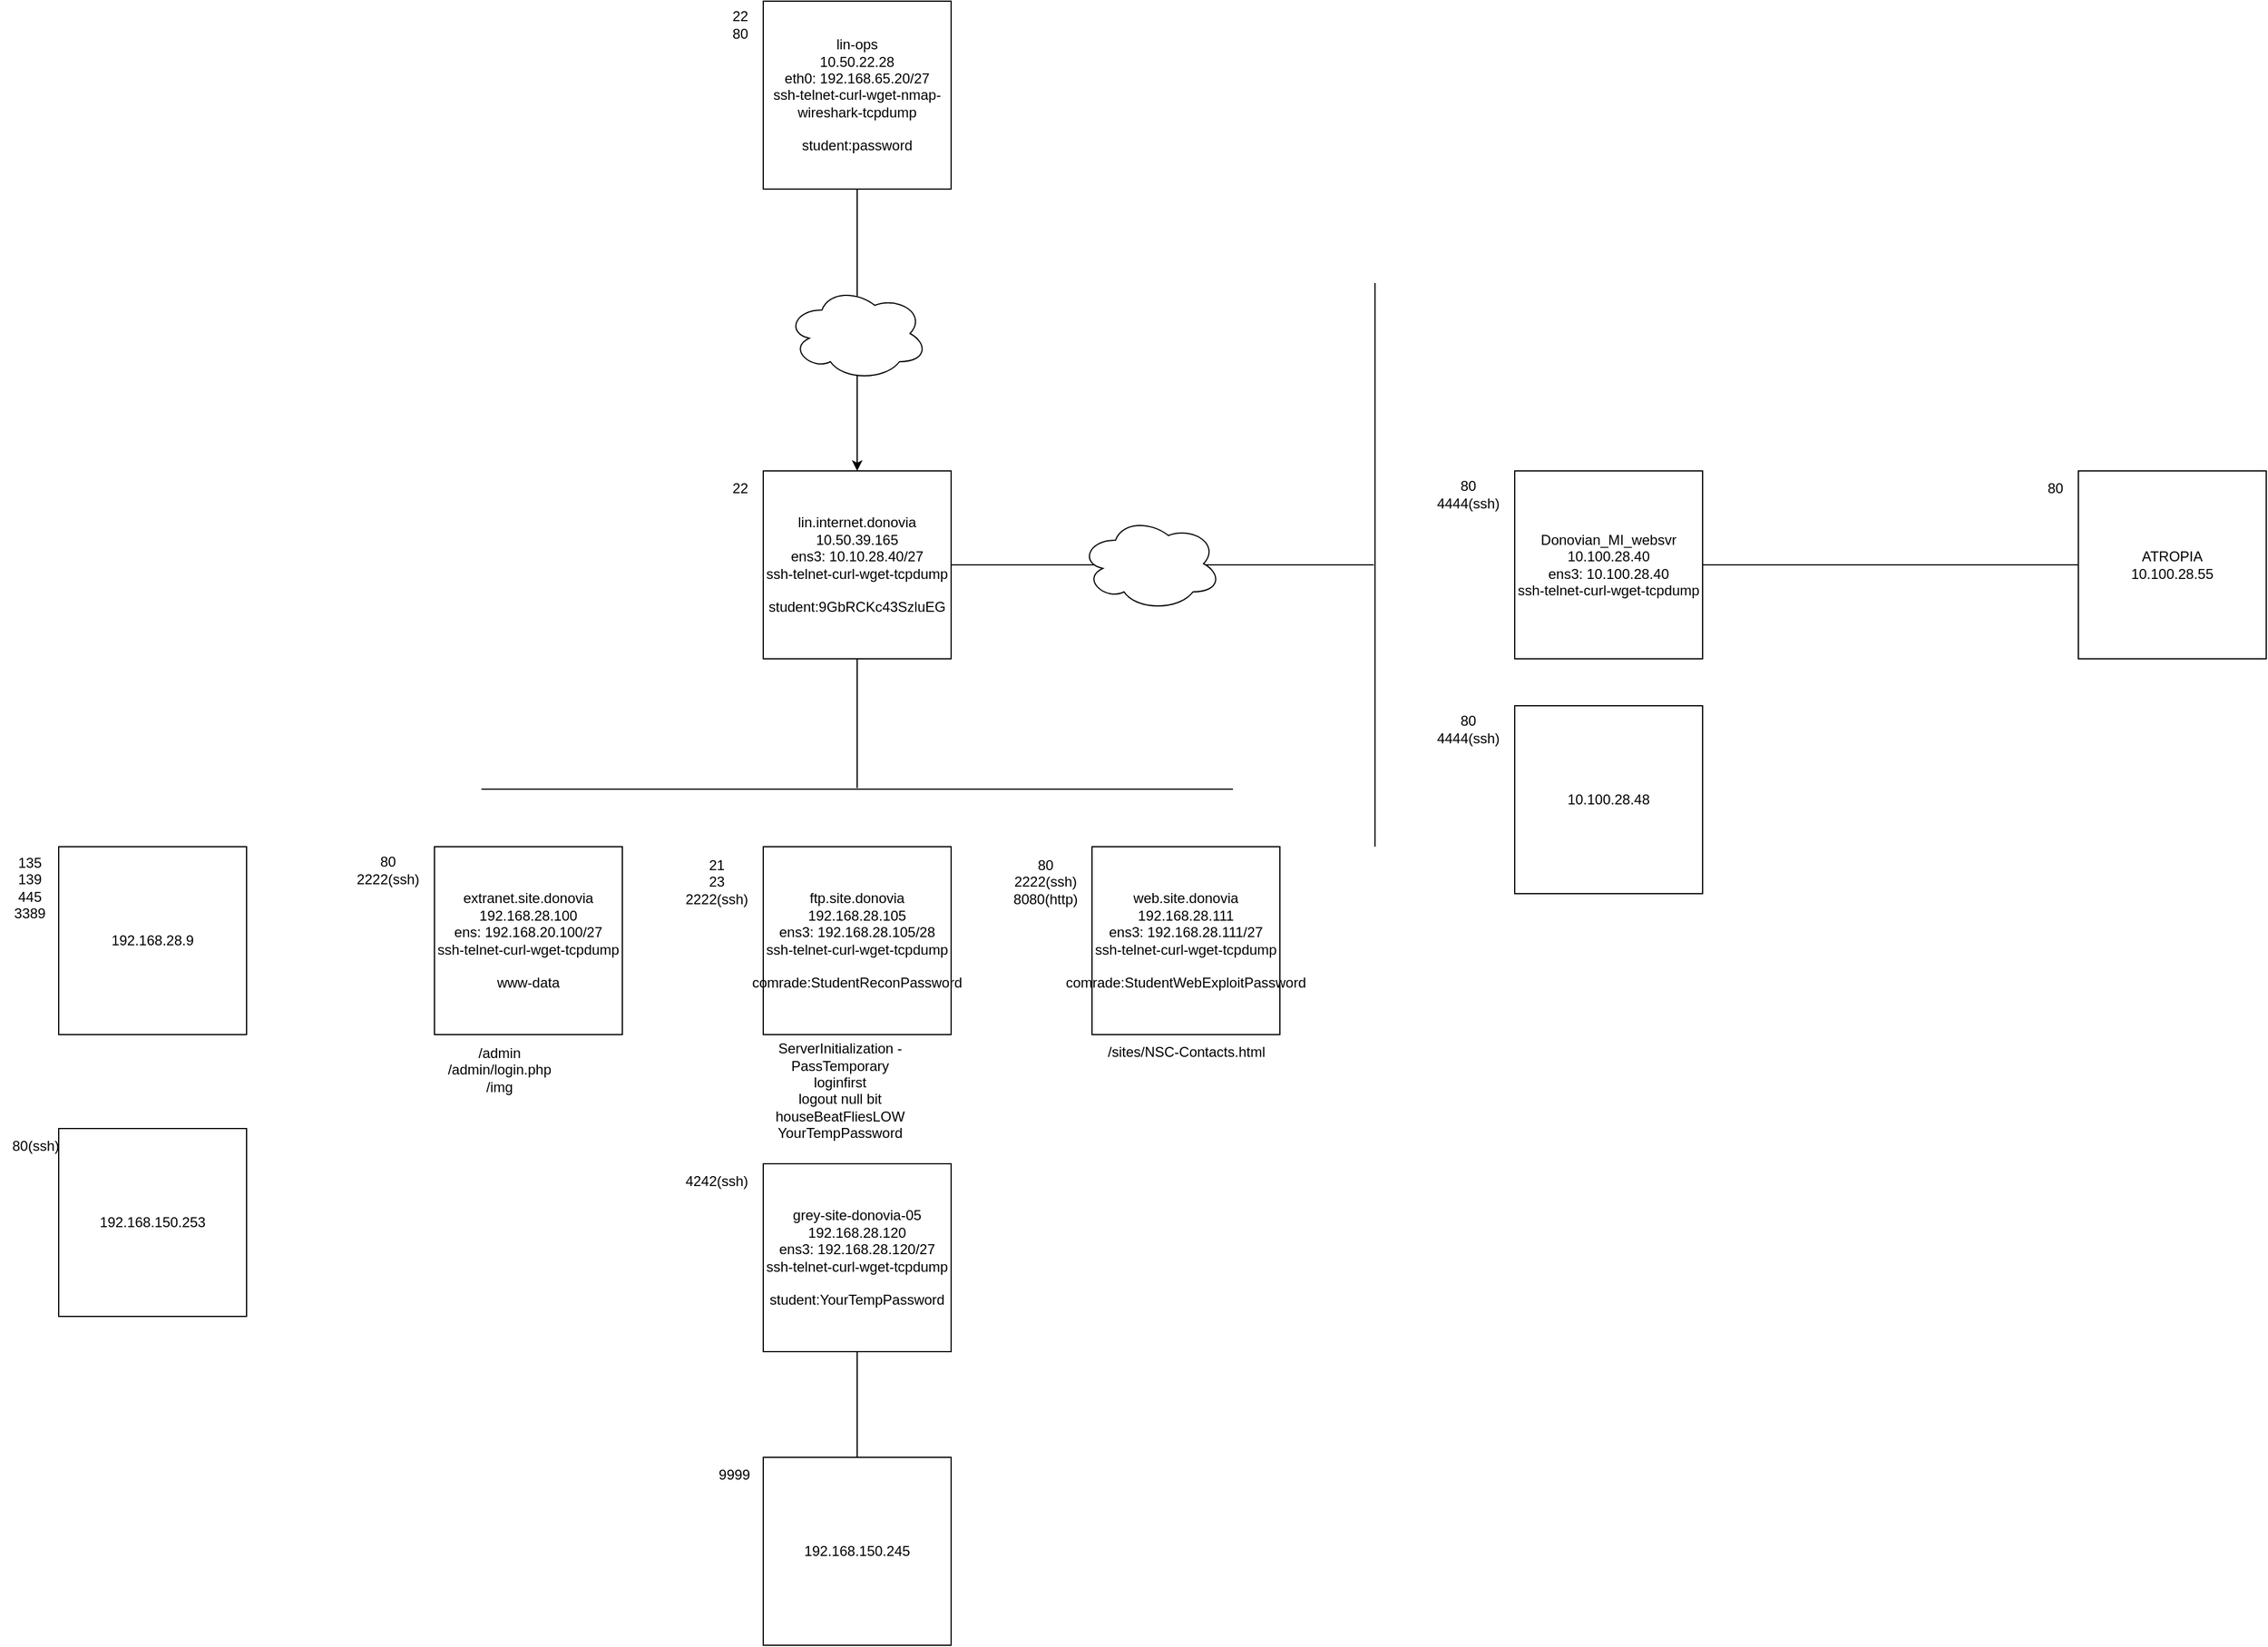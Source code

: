 <mxfile version="21.3.5" type="github">
  <diagram name="Page-1" id="GBd0BXuGBd-nfM0JVYe7">
    <mxGraphModel dx="2376" dy="757" grid="1" gridSize="10" guides="1" tooltips="1" connect="1" arrows="1" fold="1" page="1" pageScale="1" pageWidth="850" pageHeight="1100" math="0" shadow="0">
      <root>
        <mxCell id="0" />
        <mxCell id="1" parent="0" />
        <mxCell id="7IOt7IsW9sF5NG7Idb-Z-2" value="&lt;div&gt;lin-ops&lt;/div&gt;&lt;div&gt;10.50.22.28&lt;/div&gt;&lt;div&gt;eth0: 192.168.65.20/27&lt;/div&gt;&lt;div&gt;ssh-telnet-curl-wget-nmap-wireshark-tcpdump&lt;/div&gt;&lt;div&gt;&lt;br&gt;&lt;/div&gt;&lt;div&gt;student:password&lt;br&gt;&lt;/div&gt;" style="whiteSpace=wrap;html=1;aspect=fixed;" parent="1" vertex="1">
          <mxGeometry x="320" y="40" width="160" height="160" as="geometry" />
        </mxCell>
        <mxCell id="7IOt7IsW9sF5NG7Idb-Z-3" value="&lt;div&gt;22&lt;/div&gt;&lt;div&gt;80&lt;br&gt;&lt;/div&gt;" style="text;html=1;align=center;verticalAlign=middle;resizable=0;points=[];autosize=1;strokeColor=none;fillColor=none;" parent="1" vertex="1">
          <mxGeometry x="280" y="40" width="40" height="40" as="geometry" />
        </mxCell>
        <mxCell id="7IOt7IsW9sF5NG7Idb-Z-4" value="&lt;div&gt;lin.internet.donovia&lt;br&gt;&lt;/div&gt;&lt;div&gt;10.50.39.165&lt;/div&gt;&lt;div&gt;ens3: 10.10.28.40/27&lt;/div&gt;&lt;div&gt;ssh-telnet-curl-wget-tcpdump&lt;/div&gt;&lt;div&gt;&lt;br&gt;&lt;/div&gt;&lt;div&gt;student:9GbRCKc43SzluEG&lt;br&gt;&lt;/div&gt;" style="whiteSpace=wrap;html=1;aspect=fixed;" parent="1" vertex="1">
          <mxGeometry x="320" y="440" width="160" height="160" as="geometry" />
        </mxCell>
        <mxCell id="7IOt7IsW9sF5NG7Idb-Z-5" value="" style="endArrow=classic;html=1;rounded=0;exitX=0.5;exitY=1;exitDx=0;exitDy=0;entryX=0.5;entryY=0;entryDx=0;entryDy=0;" parent="1" source="7IOt7IsW9sF5NG7Idb-Z-2" target="7IOt7IsW9sF5NG7Idb-Z-4" edge="1">
          <mxGeometry width="50" height="50" relative="1" as="geometry">
            <mxPoint x="440" y="370" as="sourcePoint" />
            <mxPoint x="490" y="320" as="targetPoint" />
          </mxGeometry>
        </mxCell>
        <mxCell id="7IOt7IsW9sF5NG7Idb-Z-6" value="" style="ellipse;shape=cloud;whiteSpace=wrap;html=1;" parent="1" vertex="1">
          <mxGeometry x="340" y="283" width="120" height="80" as="geometry" />
        </mxCell>
        <mxCell id="7IOt7IsW9sF5NG7Idb-Z-7" value="22" style="text;html=1;align=center;verticalAlign=middle;resizable=0;points=[];autosize=1;strokeColor=none;fillColor=none;" parent="1" vertex="1">
          <mxGeometry x="280" y="440" width="40" height="30" as="geometry" />
        </mxCell>
        <mxCell id="7IOt7IsW9sF5NG7Idb-Z-16" value="&lt;div&gt;extranet.site.donovia&lt;br&gt;&lt;/div&gt;&lt;div&gt;192.168.28.100&lt;/div&gt;&lt;div&gt;ens: 192.168.20.100/27&lt;/div&gt;&lt;div&gt;ssh-telnet-curl-wget-tcpdump&lt;/div&gt;&lt;div&gt;&lt;br&gt;&lt;/div&gt;&lt;div&gt;www-data&lt;br&gt;&lt;/div&gt;" style="whiteSpace=wrap;html=1;aspect=fixed;" parent="1" vertex="1">
          <mxGeometry x="40" y="760" width="160" height="160" as="geometry" />
        </mxCell>
        <mxCell id="7IOt7IsW9sF5NG7Idb-Z-17" value="&lt;div&gt;80&lt;/div&gt;&lt;div&gt;2222(ssh)&lt;br&gt;&lt;/div&gt;" style="text;html=1;align=center;verticalAlign=middle;resizable=0;points=[];autosize=1;strokeColor=none;fillColor=none;" parent="1" vertex="1">
          <mxGeometry x="-40" y="760" width="80" height="40" as="geometry" />
        </mxCell>
        <mxCell id="7IOt7IsW9sF5NG7Idb-Z-18" value="&lt;div&gt;ftp.site.donovia&lt;br&gt;&lt;/div&gt;&lt;div&gt;192.168.28.105&lt;/div&gt;&lt;div&gt;ens3: 192.168.28.105/28&lt;br&gt;&lt;/div&gt;&lt;div&gt;ssh-telnet-curl-wget-tcpdump&lt;/div&gt;&lt;div&gt;&lt;br&gt;&lt;/div&gt;&lt;div&gt;comrade:StudentReconPassword&lt;/div&gt;" style="whiteSpace=wrap;html=1;aspect=fixed;" parent="1" vertex="1">
          <mxGeometry x="320" y="760" width="160" height="160" as="geometry" />
        </mxCell>
        <mxCell id="7IOt7IsW9sF5NG7Idb-Z-19" value="&lt;div&gt;21&lt;/div&gt;&lt;div&gt;23&lt;/div&gt;&lt;div&gt;2222(ssh)&lt;br&gt;&lt;/div&gt;" style="text;html=1;align=center;verticalAlign=middle;resizable=0;points=[];autosize=1;strokeColor=none;fillColor=none;" parent="1" vertex="1">
          <mxGeometry x="240" y="760" width="80" height="60" as="geometry" />
        </mxCell>
        <mxCell id="7IOt7IsW9sF5NG7Idb-Z-20" value="&lt;div&gt;web.site.donovia&lt;br&gt;&lt;/div&gt;&lt;div&gt;192.168.28.111&lt;/div&gt;&lt;div&gt;ens3: 192.168.28.111/27&lt;/div&gt;&lt;div&gt;ssh-telnet-curl-wget-tcpdump&lt;/div&gt;&lt;div&gt;&lt;br&gt;&lt;/div&gt;&lt;div&gt;comrade:StudentWebExploitPassword&lt;/div&gt;" style="whiteSpace=wrap;html=1;aspect=fixed;" parent="1" vertex="1">
          <mxGeometry x="600" y="760" width="160" height="160" as="geometry" />
        </mxCell>
        <mxCell id="7IOt7IsW9sF5NG7Idb-Z-21" value="&lt;div&gt;80&lt;/div&gt;&lt;div&gt;2222(ssh)&lt;/div&gt;&lt;div&gt;8080(http)&lt;br&gt;&lt;/div&gt;" style="text;html=1;align=center;verticalAlign=middle;resizable=0;points=[];autosize=1;strokeColor=none;fillColor=none;" parent="1" vertex="1">
          <mxGeometry x="520" y="760" width="80" height="60" as="geometry" />
        </mxCell>
        <mxCell id="7IOt7IsW9sF5NG7Idb-Z-22" value="&lt;div&gt;grey-site-donovia-05&lt;br&gt;&lt;/div&gt;&lt;div&gt;192.168.28.120&lt;/div&gt;&lt;div&gt;ens3: 192.168.28.120/27&lt;/div&gt;&lt;div&gt;ssh-telnet-curl-wget-tcpdump&lt;/div&gt;&lt;div&gt;&lt;br&gt;&lt;/div&gt;&lt;div&gt;student:YourTempPassword&lt;br&gt;&lt;/div&gt;" style="whiteSpace=wrap;html=1;aspect=fixed;" parent="1" vertex="1">
          <mxGeometry x="320" y="1030" width="160" height="160" as="geometry" />
        </mxCell>
        <mxCell id="7IOt7IsW9sF5NG7Idb-Z-23" value="4242(ssh)" style="text;html=1;align=center;verticalAlign=middle;resizable=0;points=[];autosize=1;strokeColor=none;fillColor=none;" parent="1" vertex="1">
          <mxGeometry x="240" y="1030" width="80" height="30" as="geometry" />
        </mxCell>
        <mxCell id="7IOt7IsW9sF5NG7Idb-Z-24" value="" style="endArrow=none;html=1;rounded=0;entryX=0.5;entryY=1;entryDx=0;entryDy=0;" parent="1" target="7IOt7IsW9sF5NG7Idb-Z-4" edge="1">
          <mxGeometry width="50" height="50" relative="1" as="geometry">
            <mxPoint x="400" y="710" as="sourcePoint" />
            <mxPoint x="420" y="650" as="targetPoint" />
          </mxGeometry>
        </mxCell>
        <mxCell id="7IOt7IsW9sF5NG7Idb-Z-25" value="" style="endArrow=none;html=1;rounded=0;" parent="1" edge="1">
          <mxGeometry width="50" height="50" relative="1" as="geometry">
            <mxPoint x="80" y="711" as="sourcePoint" />
            <mxPoint x="720" y="711" as="targetPoint" />
          </mxGeometry>
        </mxCell>
        <mxCell id="7IOt7IsW9sF5NG7Idb-Z-26" value="&lt;div&gt;/admin&lt;/div&gt;&lt;div&gt;/admin/login.php&lt;/div&gt;&lt;div&gt;/img&lt;br&gt;&lt;/div&gt;" style="text;html=1;align=center;verticalAlign=middle;resizable=0;points=[];autosize=1;strokeColor=none;fillColor=none;" parent="1" vertex="1">
          <mxGeometry x="40" y="920" width="110" height="60" as="geometry" />
        </mxCell>
        <mxCell id="7IOt7IsW9sF5NG7Idb-Z-28" value="&lt;div&gt;ServerInitialization -&lt;/div&gt;&lt;div&gt;PassTemporary&lt;br&gt;loginfirst&lt;br&gt;logout null bit&lt;br&gt;houseBeatFliesLOW&lt;br&gt;YourTempPassword&lt;br&gt;&lt;br&gt;&lt;/div&gt;" style="text;html=1;align=center;verticalAlign=middle;resizable=0;points=[];autosize=1;strokeColor=none;fillColor=none;" parent="1" vertex="1">
          <mxGeometry x="320" y="920" width="130" height="110" as="geometry" />
        </mxCell>
        <mxCell id="7IOt7IsW9sF5NG7Idb-Z-29" value="/sites/NSC-Contacts.html" style="text;html=1;align=center;verticalAlign=middle;resizable=0;points=[];autosize=1;strokeColor=none;fillColor=none;" parent="1" vertex="1">
          <mxGeometry x="600" y="920" width="160" height="30" as="geometry" />
        </mxCell>
        <mxCell id="7IOt7IsW9sF5NG7Idb-Z-31" value="192.168.150.245" style="whiteSpace=wrap;html=1;aspect=fixed;" parent="1" vertex="1">
          <mxGeometry x="320" y="1280" width="160" height="160" as="geometry" />
        </mxCell>
        <mxCell id="7IOt7IsW9sF5NG7Idb-Z-33" value="" style="endArrow=none;html=1;rounded=0;entryX=0.5;entryY=1;entryDx=0;entryDy=0;exitX=0.5;exitY=0;exitDx=0;exitDy=0;" parent="1" source="7IOt7IsW9sF5NG7Idb-Z-31" target="7IOt7IsW9sF5NG7Idb-Z-22" edge="1">
          <mxGeometry width="50" height="50" relative="1" as="geometry">
            <mxPoint x="350" y="1270" as="sourcePoint" />
            <mxPoint x="400" y="1220" as="targetPoint" />
          </mxGeometry>
        </mxCell>
        <mxCell id="7IOt7IsW9sF5NG7Idb-Z-34" value="&lt;div&gt;Donovian_MI_websvr&lt;/div&gt;&lt;div&gt;10.100.28.40&lt;/div&gt;&lt;div&gt;ens3: 10.100.28.40&lt;br&gt;&lt;/div&gt;&lt;div&gt;ssh-telnet-curl-wget-tcpdump&lt;br&gt;&lt;/div&gt;" style="whiteSpace=wrap;html=1;aspect=fixed;" parent="1" vertex="1">
          <mxGeometry x="960" y="440" width="160" height="160" as="geometry" />
        </mxCell>
        <mxCell id="7IOt7IsW9sF5NG7Idb-Z-37" value="&lt;div&gt;80&lt;/div&gt;&lt;div&gt;4444(ssh)&lt;br&gt;&lt;/div&gt;" style="text;html=1;align=center;verticalAlign=middle;resizable=0;points=[];autosize=1;strokeColor=none;fillColor=none;" parent="1" vertex="1">
          <mxGeometry x="880" y="440" width="80" height="40" as="geometry" />
        </mxCell>
        <mxCell id="7IOt7IsW9sF5NG7Idb-Z-39" value="&lt;div&gt;ATROPIA&lt;/div&gt;&lt;div&gt;10.100.28.55&lt;br&gt;&lt;/div&gt;" style="whiteSpace=wrap;html=1;aspect=fixed;" parent="1" vertex="1">
          <mxGeometry x="1440" y="440" width="160" height="160" as="geometry" />
        </mxCell>
        <mxCell id="7IOt7IsW9sF5NG7Idb-Z-41" value="" style="endArrow=none;html=1;rounded=0;exitX=1;exitY=0.5;exitDx=0;exitDy=0;entryX=0;entryY=0.5;entryDx=0;entryDy=0;" parent="1" source="7IOt7IsW9sF5NG7Idb-Z-34" target="7IOt7IsW9sF5NG7Idb-Z-39" edge="1">
          <mxGeometry width="50" height="50" relative="1" as="geometry">
            <mxPoint x="1260" y="550" as="sourcePoint" />
            <mxPoint x="1310" y="500" as="targetPoint" />
          </mxGeometry>
        </mxCell>
        <mxCell id="7IOt7IsW9sF5NG7Idb-Z-42" value="80" style="text;html=1;align=center;verticalAlign=middle;resizable=0;points=[];autosize=1;strokeColor=none;fillColor=none;" parent="1" vertex="1">
          <mxGeometry x="1400" y="440" width="40" height="30" as="geometry" />
        </mxCell>
        <mxCell id="_pwzAAkmadzu1BI4Hcq6-1" value="10.100.28.48" style="whiteSpace=wrap;html=1;aspect=fixed;" parent="1" vertex="1">
          <mxGeometry x="960" y="640" width="160" height="160" as="geometry" />
        </mxCell>
        <mxCell id="_pwzAAkmadzu1BI4Hcq6-2" value="&lt;div&gt;80&lt;/div&gt;&lt;div&gt;4444(ssh)&lt;br&gt;&lt;/div&gt;" style="text;html=1;align=center;verticalAlign=middle;resizable=0;points=[];autosize=1;strokeColor=none;fillColor=none;" parent="1" vertex="1">
          <mxGeometry x="880" y="640" width="80" height="40" as="geometry" />
        </mxCell>
        <mxCell id="_pwzAAkmadzu1BI4Hcq6-5" value="" style="endArrow=none;html=1;rounded=0;exitX=1;exitY=0.5;exitDx=0;exitDy=0;" parent="1" source="7IOt7IsW9sF5NG7Idb-Z-4" edge="1">
          <mxGeometry width="50" height="50" relative="1" as="geometry">
            <mxPoint x="610" y="470" as="sourcePoint" />
            <mxPoint x="840" y="520" as="targetPoint" />
          </mxGeometry>
        </mxCell>
        <mxCell id="_pwzAAkmadzu1BI4Hcq6-6" value="" style="endArrow=none;html=1;rounded=0;" parent="1" edge="1">
          <mxGeometry width="50" height="50" relative="1" as="geometry">
            <mxPoint x="841" y="760" as="sourcePoint" />
            <mxPoint x="841" y="280" as="targetPoint" />
          </mxGeometry>
        </mxCell>
        <mxCell id="_pwzAAkmadzu1BI4Hcq6-7" value="" style="ellipse;shape=cloud;whiteSpace=wrap;html=1;" parent="1" vertex="1">
          <mxGeometry x="590" y="479" width="120" height="80" as="geometry" />
        </mxCell>
        <mxCell id="pCFhP2y6nSyrudx5ANRZ-1" value="9999" style="text;html=1;align=center;verticalAlign=middle;resizable=0;points=[];autosize=1;strokeColor=none;fillColor=none;" vertex="1" parent="1">
          <mxGeometry x="270" y="1280" width="50" height="30" as="geometry" />
        </mxCell>
        <mxCell id="pCFhP2y6nSyrudx5ANRZ-2" value="192.168.28.9" style="whiteSpace=wrap;html=1;aspect=fixed;" vertex="1" parent="1">
          <mxGeometry x="-280" y="760" width="160" height="160" as="geometry" />
        </mxCell>
        <mxCell id="pCFhP2y6nSyrudx5ANRZ-3" value="&lt;div&gt;135&lt;/div&gt;&lt;div&gt;139&lt;/div&gt;&lt;div&gt;445&lt;/div&gt;&lt;div&gt;3389&lt;br&gt;&lt;/div&gt;" style="text;html=1;align=center;verticalAlign=middle;resizable=0;points=[];autosize=1;strokeColor=none;fillColor=none;" vertex="1" parent="1">
          <mxGeometry x="-330" y="760" width="50" height="70" as="geometry" />
        </mxCell>
        <mxCell id="pCFhP2y6nSyrudx5ANRZ-6" value="192.168.150.253" style="whiteSpace=wrap;html=1;aspect=fixed;" vertex="1" parent="1">
          <mxGeometry x="-280" y="1000" width="160" height="160" as="geometry" />
        </mxCell>
        <mxCell id="pCFhP2y6nSyrudx5ANRZ-7" value="80(ssh)" style="text;html=1;align=center;verticalAlign=middle;resizable=0;points=[];autosize=1;strokeColor=none;fillColor=none;" vertex="1" parent="1">
          <mxGeometry x="-330" y="1000" width="60" height="30" as="geometry" />
        </mxCell>
      </root>
    </mxGraphModel>
  </diagram>
</mxfile>
